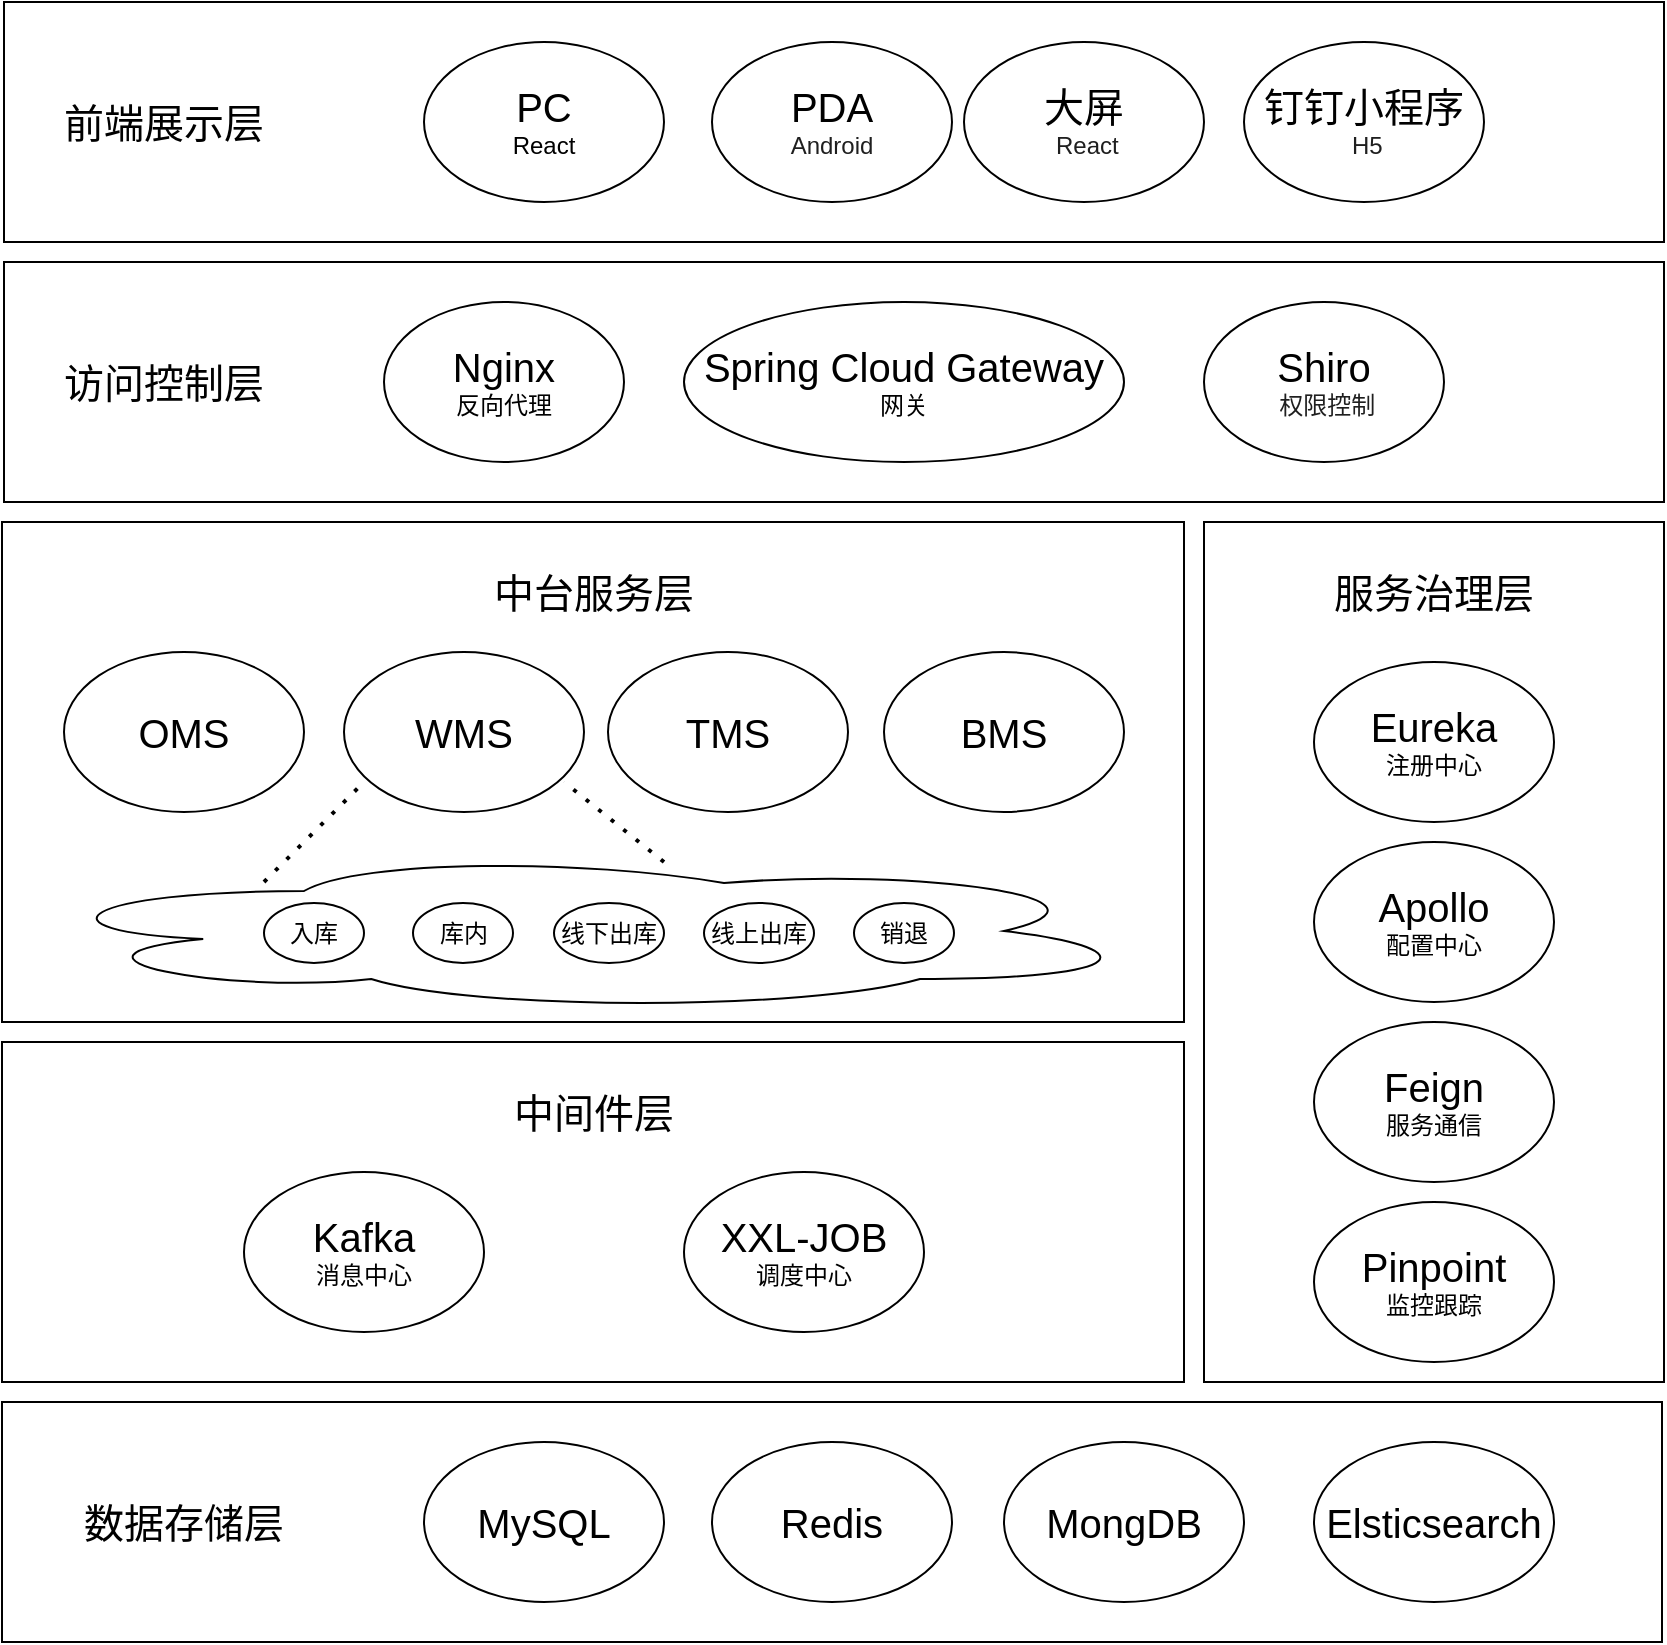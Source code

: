 <mxfile version="26.1.0">
  <diagram name="第 1 页" id="Lcy0gmbsBxj7cLXM_hUn">
    <mxGraphModel dx="954" dy="649" grid="1" gridSize="10" guides="1" tooltips="1" connect="1" arrows="1" fold="1" page="1" pageScale="1" pageWidth="827" pageHeight="1169" math="0" shadow="0">
      <root>
        <mxCell id="0" />
        <mxCell id="1" parent="0" />
        <mxCell id="q8qHRl50Two6YGQQQdLG-31" value="" style="rounded=0;whiteSpace=wrap;html=1;" vertex="1" parent="1">
          <mxGeometry x="149" y="600" width="591" height="170" as="geometry" />
        </mxCell>
        <mxCell id="q8qHRl50Two6YGQQQdLG-30" value="" style="rounded=0;whiteSpace=wrap;html=1;" vertex="1" parent="1">
          <mxGeometry x="750" y="340" width="230" height="430" as="geometry" />
        </mxCell>
        <mxCell id="q8qHRl50Two6YGQQQdLG-1" value="" style="rounded=0;whiteSpace=wrap;html=1;" vertex="1" parent="1">
          <mxGeometry x="150" y="80" width="830" height="120" as="geometry" />
        </mxCell>
        <mxCell id="q8qHRl50Two6YGQQQdLG-2" value="&lt;font style=&quot;font-size: 20px;&quot;&gt;前端展示层&lt;/font&gt;" style="text;html=1;align=center;verticalAlign=middle;whiteSpace=wrap;rounded=0;" vertex="1" parent="1">
          <mxGeometry x="170" y="125" width="120" height="30" as="geometry" />
        </mxCell>
        <mxCell id="q8qHRl50Two6YGQQQdLG-3" value="&lt;font style=&quot;font-size: 20px;&quot;&gt;PC&lt;/font&gt;&lt;div&gt;React&lt;/div&gt;" style="ellipse;whiteSpace=wrap;html=1;" vertex="1" parent="1">
          <mxGeometry x="360" y="100" width="120" height="80" as="geometry" />
        </mxCell>
        <mxCell id="q8qHRl50Two6YGQQQdLG-4" value="&lt;font style=&quot;font-size: 20px;&quot;&gt;PDA&lt;/font&gt;&lt;div&gt;&lt;span style=&quot;color: rgb(31, 31, 31); font-family: Arial, sans-serif; text-align: start; background-color: rgb(255, 255, 255);&quot;&gt;&lt;font&gt;Android&lt;/font&gt;&lt;/span&gt;&lt;/div&gt;" style="ellipse;whiteSpace=wrap;html=1;" vertex="1" parent="1">
          <mxGeometry x="504" y="100" width="120" height="80" as="geometry" />
        </mxCell>
        <mxCell id="q8qHRl50Two6YGQQQdLG-5" value="&lt;span style=&quot;font-size: 20px;&quot;&gt;大屏&lt;/span&gt;&lt;br&gt;&lt;div&gt;&lt;span style=&quot;color: rgb(31, 31, 31); font-family: Arial, sans-serif; text-align: start; background-color: rgb(255, 255, 255);&quot;&gt;&lt;font&gt;&amp;nbsp;React&lt;/font&gt;&lt;/span&gt;&lt;/div&gt;" style="ellipse;whiteSpace=wrap;html=1;" vertex="1" parent="1">
          <mxGeometry x="630" y="100" width="120" height="80" as="geometry" />
        </mxCell>
        <mxCell id="q8qHRl50Two6YGQQQdLG-6" value="&lt;span style=&quot;font-size: 20px;&quot;&gt;钉钉小程序&lt;/span&gt;&lt;br&gt;&lt;div&gt;&lt;span style=&quot;color: rgb(31, 31, 31); font-family: Arial, sans-serif; text-align: start; background-color: rgb(255, 255, 255);&quot;&gt;&lt;font&gt;&amp;nbsp;H5&lt;/font&gt;&lt;/span&gt;&lt;/div&gt;" style="ellipse;whiteSpace=wrap;html=1;" vertex="1" parent="1">
          <mxGeometry x="770" y="100" width="120" height="80" as="geometry" />
        </mxCell>
        <mxCell id="q8qHRl50Two6YGQQQdLG-7" value="" style="rounded=0;whiteSpace=wrap;html=1;" vertex="1" parent="1">
          <mxGeometry x="150" y="210" width="830" height="120" as="geometry" />
        </mxCell>
        <mxCell id="q8qHRl50Two6YGQQQdLG-8" value="&lt;font style=&quot;font-size: 20px;&quot;&gt;访问控制层&lt;/font&gt;" style="text;html=1;align=center;verticalAlign=middle;whiteSpace=wrap;rounded=0;" vertex="1" parent="1">
          <mxGeometry x="170" y="255" width="120" height="30" as="geometry" />
        </mxCell>
        <mxCell id="q8qHRl50Two6YGQQQdLG-9" value="&lt;span style=&quot;font-size: 20px;&quot;&gt;Nginx&lt;/span&gt;&lt;br&gt;&lt;div&gt;反向代理&lt;/div&gt;" style="ellipse;whiteSpace=wrap;html=1;" vertex="1" parent="1">
          <mxGeometry x="340" y="230" width="120" height="80" as="geometry" />
        </mxCell>
        <mxCell id="q8qHRl50Two6YGQQQdLG-10" value="&lt;span style=&quot;font-size: 20px;&quot;&gt;Spring Cloud Gateway&lt;/span&gt;&lt;br&gt;&lt;div&gt;网关&lt;/div&gt;" style="ellipse;whiteSpace=wrap;html=1;" vertex="1" parent="1">
          <mxGeometry x="490" y="230" width="220" height="80" as="geometry" />
        </mxCell>
        <mxCell id="q8qHRl50Two6YGQQQdLG-11" value="&lt;span style=&quot;font-size: 20px;&quot;&gt;Shiro&lt;/span&gt;&lt;br&gt;&lt;div&gt;&lt;span style=&quot;color: rgb(31, 31, 31); font-family: Arial, sans-serif; text-align: start; background-color: rgb(255, 255, 255);&quot;&gt;&lt;font&gt;&amp;nbsp;权限控制&lt;/font&gt;&lt;/span&gt;&lt;/div&gt;" style="ellipse;whiteSpace=wrap;html=1;" vertex="1" parent="1">
          <mxGeometry x="750" y="230" width="120" height="80" as="geometry" />
        </mxCell>
        <mxCell id="q8qHRl50Two6YGQQQdLG-12" value="" style="rounded=0;whiteSpace=wrap;html=1;" vertex="1" parent="1">
          <mxGeometry x="149" y="340" width="591" height="250" as="geometry" />
        </mxCell>
        <mxCell id="q8qHRl50Two6YGQQQdLG-13" value="&lt;font style=&quot;font-size: 20px;&quot;&gt;服务治理层&lt;/font&gt;" style="text;html=1;align=center;verticalAlign=middle;whiteSpace=wrap;rounded=0;" vertex="1" parent="1">
          <mxGeometry x="805" y="360" width="120" height="30" as="geometry" />
        </mxCell>
        <mxCell id="q8qHRl50Two6YGQQQdLG-14" value="&lt;font style=&quot;font-size: 20px;&quot;&gt;中台服务层&lt;/font&gt;" style="text;html=1;align=center;verticalAlign=middle;whiteSpace=wrap;rounded=0;" vertex="1" parent="1">
          <mxGeometry x="384.5" y="360" width="120" height="30" as="geometry" />
        </mxCell>
        <mxCell id="q8qHRl50Two6YGQQQdLG-19" value="&lt;span style=&quot;font-size: 20px;&quot;&gt;Eureka&lt;/span&gt;&lt;br&gt;&lt;div&gt;注册中心&lt;/div&gt;" style="ellipse;whiteSpace=wrap;html=1;" vertex="1" parent="1">
          <mxGeometry x="805" y="410" width="120" height="80" as="geometry" />
        </mxCell>
        <mxCell id="q8qHRl50Two6YGQQQdLG-20" value="&lt;span style=&quot;font-size: 20px;&quot;&gt;Apollo&lt;/span&gt;&lt;br&gt;&lt;div&gt;配置中心&lt;/div&gt;" style="ellipse;whiteSpace=wrap;html=1;" vertex="1" parent="1">
          <mxGeometry x="805" y="500" width="120" height="80" as="geometry" />
        </mxCell>
        <mxCell id="q8qHRl50Two6YGQQQdLG-21" value="&lt;span style=&quot;font-size: 20px;&quot;&gt;Kafka&lt;/span&gt;&lt;br&gt;&lt;div&gt;消息中心&lt;/div&gt;" style="ellipse;whiteSpace=wrap;html=1;" vertex="1" parent="1">
          <mxGeometry x="270" y="665" width="120" height="80" as="geometry" />
        </mxCell>
        <mxCell id="q8qHRl50Two6YGQQQdLG-22" value="&lt;span style=&quot;font-size: 20px;&quot;&gt;Pinpoint&lt;/span&gt;&lt;br&gt;&lt;div&gt;监控跟踪&lt;/div&gt;" style="ellipse;whiteSpace=wrap;html=1;" vertex="1" parent="1">
          <mxGeometry x="805" y="680" width="120" height="80" as="geometry" />
        </mxCell>
        <mxCell id="q8qHRl50Two6YGQQQdLG-23" value="&lt;font style=&quot;font-size: 20px;&quot;&gt;中间件层&lt;/font&gt;" style="text;html=1;align=center;verticalAlign=middle;whiteSpace=wrap;rounded=0;" vertex="1" parent="1">
          <mxGeometry x="384.5" y="620" width="120" height="30" as="geometry" />
        </mxCell>
        <mxCell id="q8qHRl50Two6YGQQQdLG-24" value="&lt;span style=&quot;font-size: 20px;&quot;&gt;XXL-JOB&lt;/span&gt;&lt;br&gt;&lt;div&gt;调度中心&lt;/div&gt;" style="ellipse;whiteSpace=wrap;html=1;" vertex="1" parent="1">
          <mxGeometry x="490" y="665" width="120" height="80" as="geometry" />
        </mxCell>
        <mxCell id="q8qHRl50Two6YGQQQdLG-25" value="&lt;span style=&quot;font-size: 20px;&quot;&gt;Feign&lt;/span&gt;&lt;br&gt;&lt;div&gt;服务通信&lt;/div&gt;" style="ellipse;whiteSpace=wrap;html=1;" vertex="1" parent="1">
          <mxGeometry x="805" y="590" width="120" height="80" as="geometry" />
        </mxCell>
        <mxCell id="q8qHRl50Two6YGQQQdLG-26" value="&lt;span style=&quot;font-size: 20px;&quot;&gt;BMS&lt;/span&gt;" style="ellipse;whiteSpace=wrap;html=1;" vertex="1" parent="1">
          <mxGeometry x="590" y="405" width="120" height="80" as="geometry" />
        </mxCell>
        <mxCell id="q8qHRl50Two6YGQQQdLG-27" value="&lt;span style=&quot;font-size: 20px;&quot;&gt;TMS&lt;/span&gt;" style="ellipse;whiteSpace=wrap;html=1;" vertex="1" parent="1">
          <mxGeometry x="452" y="405" width="120" height="80" as="geometry" />
        </mxCell>
        <mxCell id="q8qHRl50Two6YGQQQdLG-28" value="&lt;span style=&quot;font-size: 20px;&quot;&gt;WMS&lt;/span&gt;" style="ellipse;whiteSpace=wrap;html=1;" vertex="1" parent="1">
          <mxGeometry x="320" y="405" width="120" height="80" as="geometry" />
        </mxCell>
        <mxCell id="q8qHRl50Two6YGQQQdLG-29" value="&lt;span style=&quot;font-size: 20px;&quot;&gt;OMS&lt;/span&gt;" style="ellipse;whiteSpace=wrap;html=1;" vertex="1" parent="1">
          <mxGeometry x="180" y="405" width="120" height="80" as="geometry" />
        </mxCell>
        <mxCell id="q8qHRl50Two6YGQQQdLG-32" value="" style="ellipse;shape=cloud;whiteSpace=wrap;html=1;" vertex="1" parent="1">
          <mxGeometry x="160" y="504.5" width="560" height="80" as="geometry" />
        </mxCell>
        <mxCell id="q8qHRl50Two6YGQQQdLG-33" value="入库" style="ellipse;whiteSpace=wrap;html=1;" vertex="1" parent="1">
          <mxGeometry x="280" y="530.5" width="50" height="30" as="geometry" />
        </mxCell>
        <mxCell id="q8qHRl50Two6YGQQQdLG-34" value="库内" style="ellipse;whiteSpace=wrap;html=1;" vertex="1" parent="1">
          <mxGeometry x="354.5" y="530.5" width="50" height="30" as="geometry" />
        </mxCell>
        <mxCell id="q8qHRl50Two6YGQQQdLG-35" value="线下出库" style="ellipse;whiteSpace=wrap;html=1;" vertex="1" parent="1">
          <mxGeometry x="425" y="530.5" width="55" height="30" as="geometry" />
        </mxCell>
        <mxCell id="q8qHRl50Two6YGQQQdLG-36" value="线上出库" style="ellipse;whiteSpace=wrap;html=1;" vertex="1" parent="1">
          <mxGeometry x="500" y="530.5" width="55" height="30" as="geometry" />
        </mxCell>
        <mxCell id="q8qHRl50Two6YGQQQdLG-37" value="销退" style="ellipse;whiteSpace=wrap;html=1;" vertex="1" parent="1">
          <mxGeometry x="575" y="530.5" width="50" height="30" as="geometry" />
        </mxCell>
        <mxCell id="q8qHRl50Two6YGQQQdLG-39" value="" style="endArrow=none;dashed=1;html=1;dashPattern=1 3;strokeWidth=2;rounded=0;" edge="1" parent="1">
          <mxGeometry width="50" height="50" relative="1" as="geometry">
            <mxPoint x="280" y="520" as="sourcePoint" />
            <mxPoint x="330" y="470" as="targetPoint" />
          </mxGeometry>
        </mxCell>
        <mxCell id="q8qHRl50Two6YGQQQdLG-40" value="" style="endArrow=none;dashed=1;html=1;dashPattern=1 3;strokeWidth=2;rounded=0;" edge="1" parent="1">
          <mxGeometry width="50" height="50" relative="1" as="geometry">
            <mxPoint x="480" y="510" as="sourcePoint" />
            <mxPoint x="430" y="470" as="targetPoint" />
          </mxGeometry>
        </mxCell>
        <mxCell id="q8qHRl50Two6YGQQQdLG-41" value="" style="rounded=0;whiteSpace=wrap;html=1;" vertex="1" parent="1">
          <mxGeometry x="149" y="780" width="830" height="120" as="geometry" />
        </mxCell>
        <mxCell id="q8qHRl50Two6YGQQQdLG-42" value="&lt;font style=&quot;font-size: 20px;&quot;&gt;数据存储层&lt;/font&gt;" style="text;html=1;align=center;verticalAlign=middle;whiteSpace=wrap;rounded=0;" vertex="1" parent="1">
          <mxGeometry x="180" y="825" width="120" height="30" as="geometry" />
        </mxCell>
        <mxCell id="q8qHRl50Two6YGQQQdLG-43" value="&lt;span style=&quot;font-size: 20px;&quot;&gt;MySQL&lt;/span&gt;" style="ellipse;whiteSpace=wrap;html=1;" vertex="1" parent="1">
          <mxGeometry x="360" y="800" width="120" height="80" as="geometry" />
        </mxCell>
        <mxCell id="q8qHRl50Two6YGQQQdLG-44" value="&lt;span style=&quot;font-size: 20px;&quot;&gt;Redis&lt;/span&gt;" style="ellipse;whiteSpace=wrap;html=1;" vertex="1" parent="1">
          <mxGeometry x="504" y="800" width="120" height="80" as="geometry" />
        </mxCell>
        <mxCell id="q8qHRl50Two6YGQQQdLG-45" value="&lt;span style=&quot;font-size: 20px;&quot;&gt;MongDB&lt;/span&gt;" style="ellipse;whiteSpace=wrap;html=1;" vertex="1" parent="1">
          <mxGeometry x="650" y="800" width="120" height="80" as="geometry" />
        </mxCell>
        <mxCell id="q8qHRl50Two6YGQQQdLG-46" value="&lt;span style=&quot;font-size: 20px;&quot;&gt;Elsticsearch&lt;/span&gt;" style="ellipse;whiteSpace=wrap;html=1;" vertex="1" parent="1">
          <mxGeometry x="805" y="800" width="120" height="80" as="geometry" />
        </mxCell>
      </root>
    </mxGraphModel>
  </diagram>
</mxfile>
